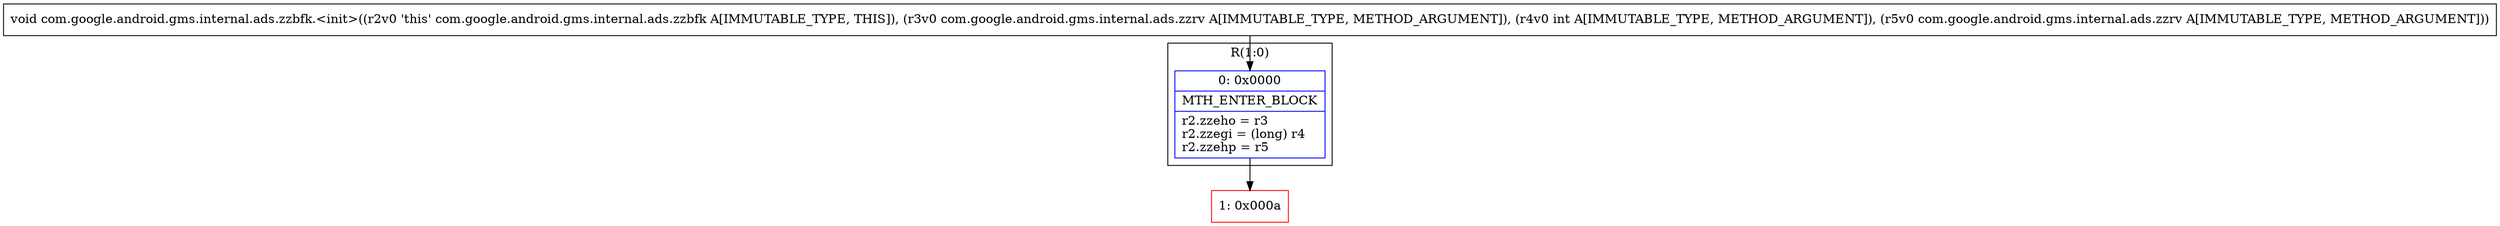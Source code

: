 digraph "CFG forcom.google.android.gms.internal.ads.zzbfk.\<init\>(Lcom\/google\/android\/gms\/internal\/ads\/zzrv;ILcom\/google\/android\/gms\/internal\/ads\/zzrv;)V" {
subgraph cluster_Region_782183433 {
label = "R(1:0)";
node [shape=record,color=blue];
Node_0 [shape=record,label="{0\:\ 0x0000|MTH_ENTER_BLOCK\l|r2.zzeho = r3\lr2.zzegi = (long) r4\lr2.zzehp = r5\l}"];
}
Node_1 [shape=record,color=red,label="{1\:\ 0x000a}"];
MethodNode[shape=record,label="{void com.google.android.gms.internal.ads.zzbfk.\<init\>((r2v0 'this' com.google.android.gms.internal.ads.zzbfk A[IMMUTABLE_TYPE, THIS]), (r3v0 com.google.android.gms.internal.ads.zzrv A[IMMUTABLE_TYPE, METHOD_ARGUMENT]), (r4v0 int A[IMMUTABLE_TYPE, METHOD_ARGUMENT]), (r5v0 com.google.android.gms.internal.ads.zzrv A[IMMUTABLE_TYPE, METHOD_ARGUMENT])) }"];
MethodNode -> Node_0;
Node_0 -> Node_1;
}


